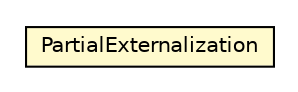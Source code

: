 #!/usr/local/bin/dot
#
# Class diagram 
# Generated by UMLGraph version 5.1 (http://www.umlgraph.org/)
#

digraph G {
	edge [fontname="Helvetica",fontsize=10,labelfontname="Helvetica",labelfontsize=10];
	node [fontname="Helvetica",fontsize=10,shape=plaintext];
	nodesep=0.25;
	ranksep=0.5;
	// pt.ist.fenixframework.backend.jvstmojb.repository.PartialExternalization
	c141739 [label=<<table title="pt.ist.fenixframework.backend.jvstmojb.repository.PartialExternalization" border="0" cellborder="1" cellspacing="0" cellpadding="2" port="p" bgcolor="lemonChiffon" href="./PartialExternalization.html">
		<tr><td><table border="0" cellspacing="0" cellpadding="1">
<tr><td align="center" balign="center"> PartialExternalization </td></tr>
		</table></td></tr>
		</table>>, fontname="Helvetica", fontcolor="black", fontsize=10.0];
}

